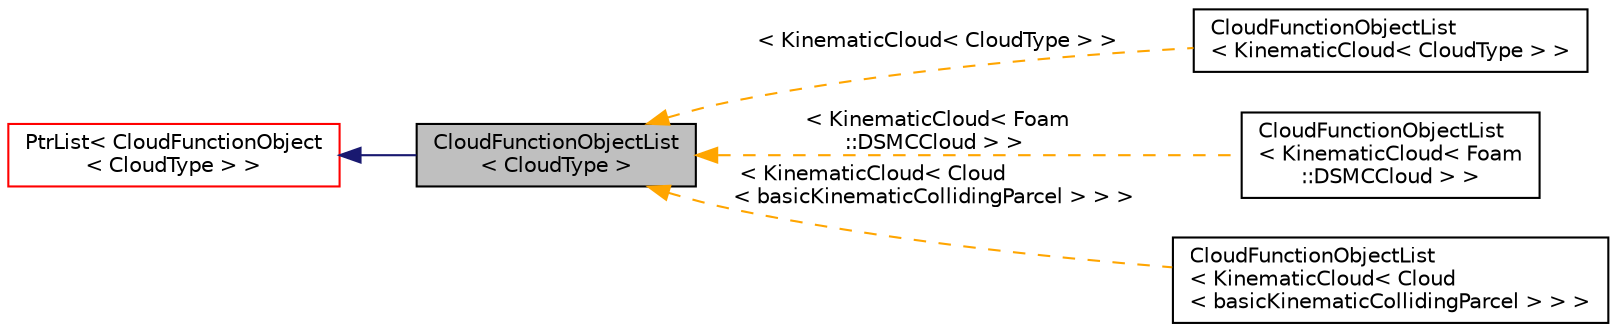 digraph "CloudFunctionObjectList&lt; CloudType &gt;"
{
  bgcolor="transparent";
  edge [fontname="Helvetica",fontsize="10",labelfontname="Helvetica",labelfontsize="10"];
  node [fontname="Helvetica",fontsize="10",shape=record];
  rankdir="LR";
  Node0 [label="CloudFunctionObjectList\l\< CloudType \>",height=0.2,width=0.4,color="black", fillcolor="grey75", style="filled", fontcolor="black"];
  Node1 -> Node0 [dir="back",color="midnightblue",fontsize="10",style="solid",fontname="Helvetica"];
  Node1 [label="PtrList\< CloudFunctionObject\l\< CloudType \> \>",height=0.2,width=0.4,color="red",URL="$a27029.html"];
  Node0 -> Node5 [dir="back",color="orange",fontsize="10",style="dashed",label=" \< KinematicCloud\< CloudType \> \>" ,fontname="Helvetica"];
  Node5 [label="CloudFunctionObjectList\l\< KinematicCloud\< CloudType \> \>",height=0.2,width=0.4,color="black",URL="$a25101.html"];
  Node0 -> Node6 [dir="back",color="orange",fontsize="10",style="dashed",label=" \< KinematicCloud\< Foam\l::DSMCCloud \> \>" ,fontname="Helvetica"];
  Node6 [label="CloudFunctionObjectList\l\< KinematicCloud\< Foam\l::DSMCCloud \> \>",height=0.2,width=0.4,color="black",URL="$a25101.html"];
  Node0 -> Node7 [dir="back",color="orange",fontsize="10",style="dashed",label=" \< KinematicCloud\< Cloud\l\< basicKinematicCollidingParcel \> \> \>" ,fontname="Helvetica"];
  Node7 [label="CloudFunctionObjectList\l\< KinematicCloud\< Cloud\l\< basicKinematicCollidingParcel \> \> \>",height=0.2,width=0.4,color="black",URL="$a25101.html"];
}

